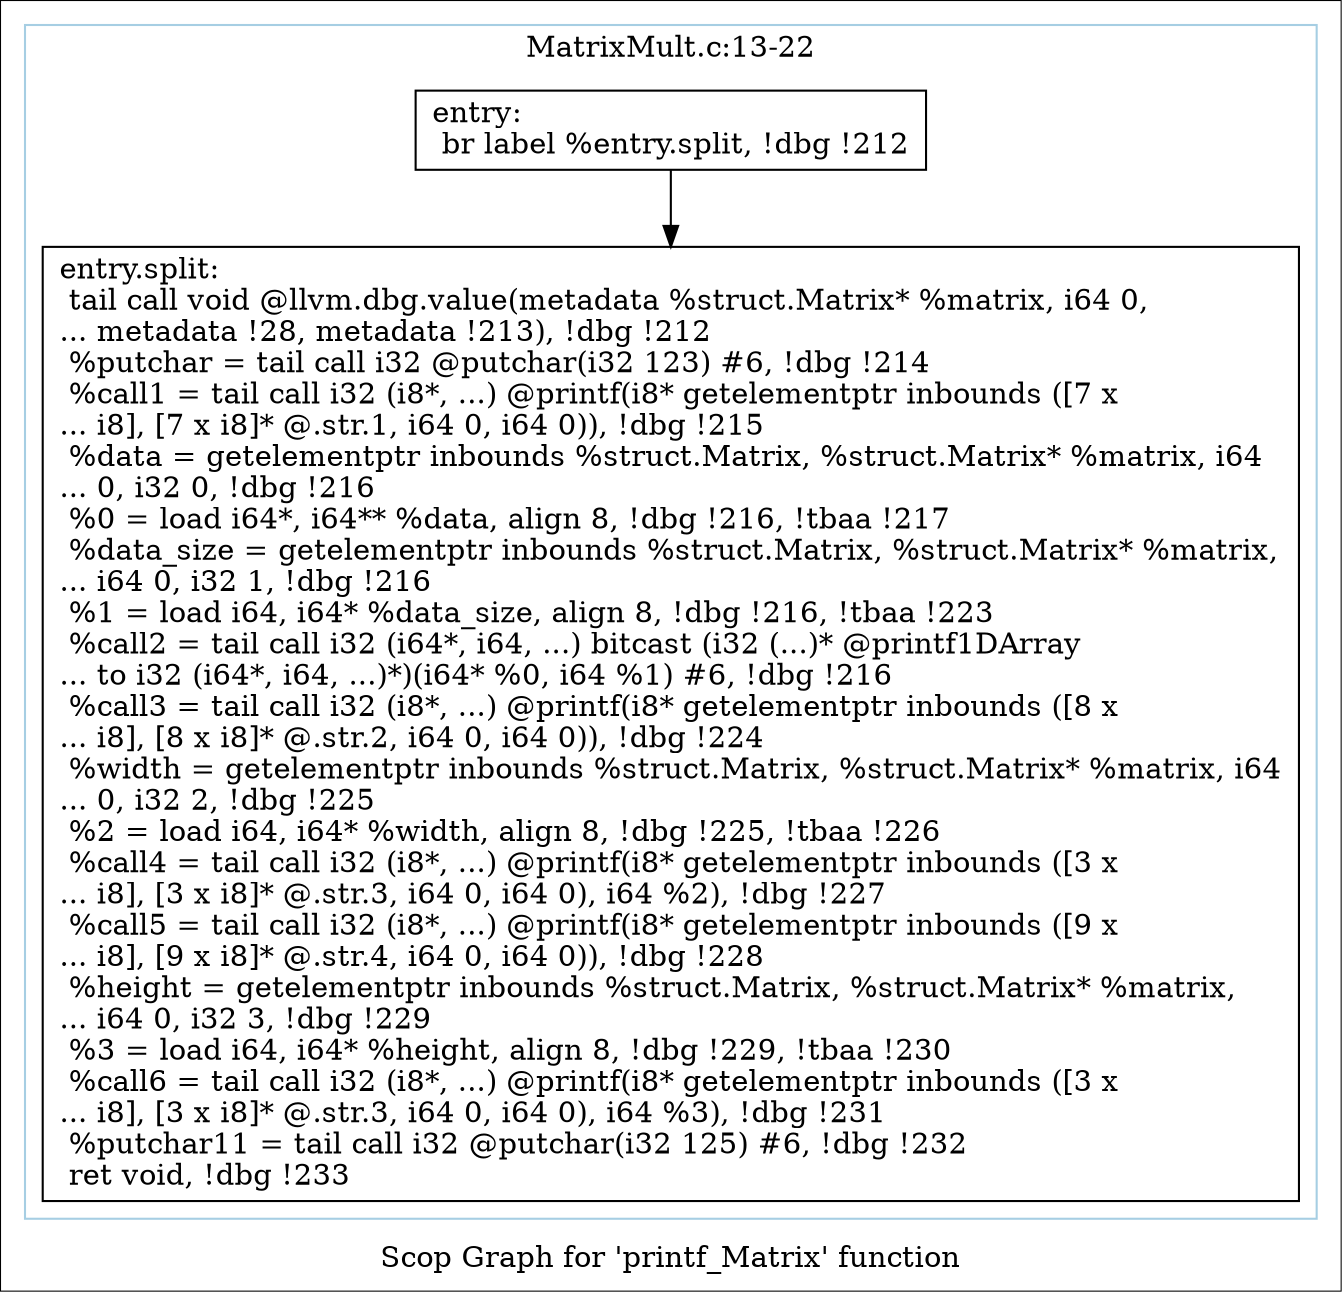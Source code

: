 digraph "Scop Graph for 'printf_Matrix' function" {
	label="Scop Graph for 'printf_Matrix' function";

	Node0xa4e6c70 [shape=record,label="{entry:\l  br label %entry.split, !dbg !212\l}"];
	Node0xa4e6c70 -> Node0xa3e4e90;
	Node0xa3e4e90 [shape=record,label="{entry.split:                                      \l  tail call void @llvm.dbg.value(metadata %struct.Matrix* %matrix, i64 0,\l... metadata !28, metadata !213), !dbg !212\l  %putchar = tail call i32 @putchar(i32 123) #6, !dbg !214\l  %call1 = tail call i32 (i8*, ...) @printf(i8* getelementptr inbounds ([7 x\l... i8], [7 x i8]* @.str.1, i64 0, i64 0)), !dbg !215\l  %data = getelementptr inbounds %struct.Matrix, %struct.Matrix* %matrix, i64\l... 0, i32 0, !dbg !216\l  %0 = load i64*, i64** %data, align 8, !dbg !216, !tbaa !217\l  %data_size = getelementptr inbounds %struct.Matrix, %struct.Matrix* %matrix,\l... i64 0, i32 1, !dbg !216\l  %1 = load i64, i64* %data_size, align 8, !dbg !216, !tbaa !223\l  %call2 = tail call i32 (i64*, i64, ...) bitcast (i32 (...)* @printf1DArray\l... to i32 (i64*, i64, ...)*)(i64* %0, i64 %1) #6, !dbg !216\l  %call3 = tail call i32 (i8*, ...) @printf(i8* getelementptr inbounds ([8 x\l... i8], [8 x i8]* @.str.2, i64 0, i64 0)), !dbg !224\l  %width = getelementptr inbounds %struct.Matrix, %struct.Matrix* %matrix, i64\l... 0, i32 2, !dbg !225\l  %2 = load i64, i64* %width, align 8, !dbg !225, !tbaa !226\l  %call4 = tail call i32 (i8*, ...) @printf(i8* getelementptr inbounds ([3 x\l... i8], [3 x i8]* @.str.3, i64 0, i64 0), i64 %2), !dbg !227\l  %call5 = tail call i32 (i8*, ...) @printf(i8* getelementptr inbounds ([9 x\l... i8], [9 x i8]* @.str.4, i64 0, i64 0)), !dbg !228\l  %height = getelementptr inbounds %struct.Matrix, %struct.Matrix* %matrix,\l... i64 0, i32 3, !dbg !229\l  %3 = load i64, i64* %height, align 8, !dbg !229, !tbaa !230\l  %call6 = tail call i32 (i8*, ...) @printf(i8* getelementptr inbounds ([3 x\l... i8], [3 x i8]* @.str.3, i64 0, i64 0), i64 %3), !dbg !231\l  %putchar11 = tail call i32 @putchar(i32 125) #6, !dbg !232\l  ret void, !dbg !233\l}"];
	colorscheme = "paired12"
        subgraph cluster_0xa411b70 {
          label = "MatrixMult.c:13-22
";
          style = solid;
          color = 1
          Node0xa4e6c70;
          Node0xa3e4e90;
        }
}

